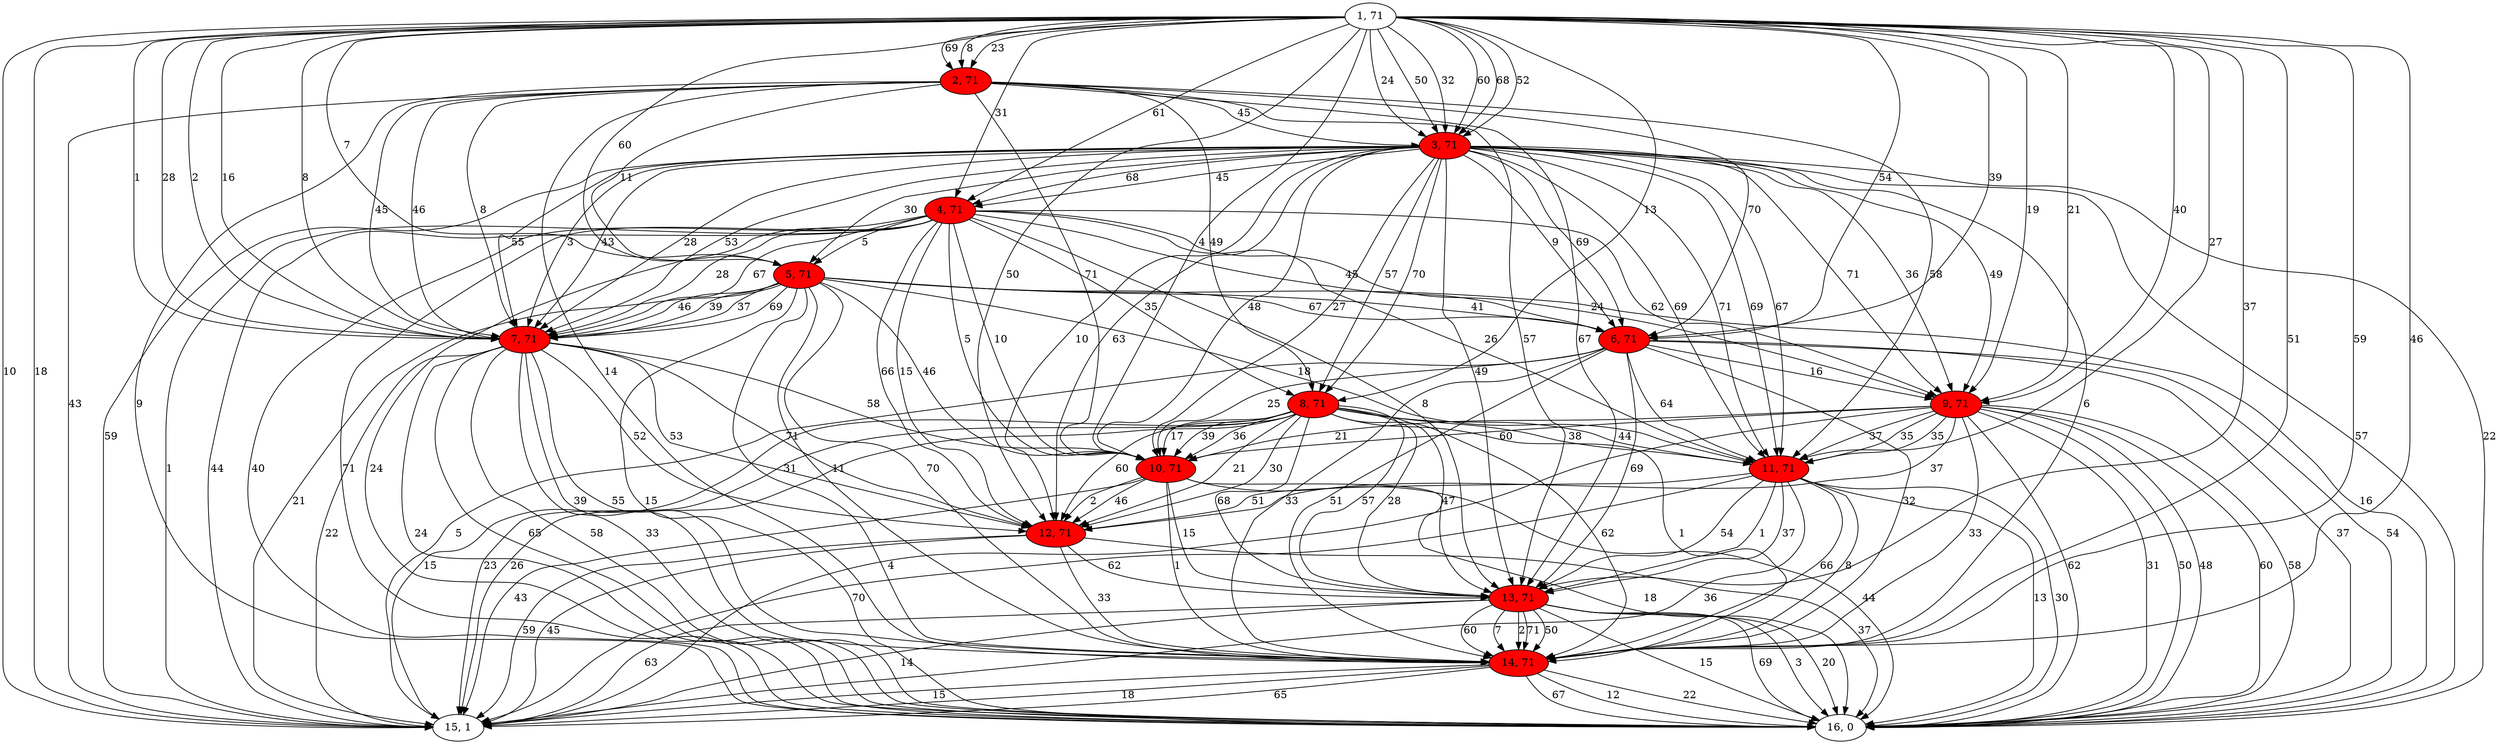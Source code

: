 digraph G{
1[label="1, 71"]
2[label="2, 71"]
3[label="3, 71"]
4[label="4, 71"]
5[label="5, 71"]
6[label="6, 71"]
7[label="7, 71"]
8[label="8, 71"]
9[label="9, 71"]
10[label="10, 71"]
11[label="11, 71"]
12[label="12, 71"]
13[label="13, 71"]
14[label="14, 71"]
15[label="15, 1"]
16[label="16, 0"]
1->9[label="19"]
1->3[label="60"]
1->3[label="68"]
1->13[label="37"]
1->7[label="1"]
1->14[label="51"]
1->9[label="21"]
1->3[label="52"]
1->6[label="54"]
1->2[label="8"]
1->2[label="23"]
1->15[label="18"]
1->12[label="50"]
1->8[label="13"]
1->11[label="27"]
1->5[label="7"]
1->15[label="10"]
1->10[label="4"]
1->3[label="24"]
1->14[label="59"]
1->6[label="39"]
1->7[label="28"]
1->3[label="50"]
1->14[label="46"]
1->4[label="31"]
1->4[label="61"]
1->7[label="2"]
1->7[label="16"]
1->9[label="40"]
1->7[label="8"]
1->5[label="60"]
1->3[label="32"]
1->2[label="69"]
2[style = filled,fillcolor=red]
2->14[label="14"]
2->11[label="58"]
2->6[label="70"]
2->15[label="43"]
2->10[label="71"]
2->13[label="57"]
2->7[label="45"]
2->16[label="9"]
2->5[label="11"]
2->7[label="46"]
2->13[label="67"]
2->3[label="45"]
2->7[label="8"]
2->8[label="49"]
3[style = filled,fillcolor=red]
3->15[label="59"]
3->7[label="53"]
3->14[label="6"]
3->4[label="68"]
3->6[label="69"]
3->7[label="43"]
3->7[label="28"]
3->11[label="71"]
3->7[label="55"]
3->12[label="63"]
3->12[label="10"]
3->16[label="57"]
3->13[label="49"]
3->5[label="30"]
3->11[label="69"]
3->9[label="71"]
3->7[label="3"]
3->10[label="48"]
3->9[label="36"]
3->8[label="57"]
3->11[label="67"]
3->16[label="22"]
3->10[label="27"]
3->9[label="49"]
3->8[label="70"]
3->11[label="69"]
3->6[label="9"]
3->4[label="45"]
4[style = filled,fillcolor=red]
4->16[label="40"]
4->15[label="44"]
4->8[label="35"]
4->7[label="28"]
4->10[label="5"]
4->11[label="26"]
4->16[label="71"]
4->10[label="10"]
4->12[label="15"]
4->13[label="8"]
4->7[label="67"]
4->15[label="1"]
4->9[label="24"]
4->9[label="62"]
4->16[label="24"]
4->5[label="5"]
4->6[label="45"]
4->12[label="66"]
5[style = filled,fillcolor=red]
5->14[label="70"]
5->6[label="41"]
5->15[label="21"]
5->6[label="67"]
5->16[label="15"]
5->16[label="16"]
5->7[label="69"]
5->7[label="46"]
5->7[label="39"]
5->14[label="31"]
5->14[label="11"]
5->10[label="46"]
5->11[label="18"]
5->7[label="37"]
6[style = filled,fillcolor=red]
6->14[label="33"]
6->10[label="25"]
6->9[label="16"]
6->16[label="37"]
6->14[label="51"]
6->16[label="54"]
6->13[label="69"]
6->15[label="5"]
6->11[label="64"]
6->14[label="32"]
7[style = filled,fillcolor=red]
7->12[label="53"]
7->16[label="24"]
7->12[label="71"]
7->16[label="65"]
7->14[label="55"]
7->16[label="58"]
7->15[label="22"]
7->14[label="39"]
7->16[label="33"]
7->12[label="52"]
7->10[label="58"]
8[style = filled,fillcolor=red]
8->11[label="38"]
8->15[label="26"]
8->13[label="68"]
8->11[label="44"]
8->14[label="62"]
8->13[label="57"]
8->13[label="28"]
8->12[label="60"]
8->10[label="17"]
8->15[label="15"]
8->15[label="23"]
8->10[label="39"]
8->12[label="21"]
8->12[label="30"]
8->10[label="36"]
8->14[label="1"]
8->13[label="47"]
9[style = filled,fillcolor=red]
9->16[label="62"]
9->16[label="31"]
9->14[label="33"]
9->10[label="60"]
9->15[label="4"]
9->11[label="37"]
9->12[label="37"]
9->11[label="35"]
9->11[label="35"]
9->16[label="50"]
9->10[label="21"]
9->16[label="48"]
9->16[label="60"]
9->16[label="58"]
10[style = filled,fillcolor=red]
10->14[label="1"]
10->16[label="18"]
10->13[label="15"]
10->12[label="2"]
10->16[label="44"]
10->12[label="46"]
10->15[label="43"]
11[style = filled,fillcolor=red]
11->16[label="13"]
11->16[label="30"]
11->13[label="54"]
11->15[label="70"]
11->14[label="66"]
11->13[label="1"]
11->14[label="8"]
11->12[label="51"]
11->13[label="37"]
11->15[label="36"]
12[style = filled,fillcolor=red]
12->15[label="45"]
12->14[label="33"]
12->15[label="59"]
12->16[label="37"]
12->13[label="62"]
13[style = filled,fillcolor=red]
13->15[label="63"]
13->16[label="69"]
13->14[label="71"]
13->14[label="50"]
13->14[label="60"]
13->16[label="3"]
13->15[label="14"]
13->14[label="7"]
13->16[label="20"]
13->14[label="2"]
13->16[label="15"]
14[style = filled,fillcolor=red]
14->15[label="18"]
14->16[label="67"]
14->15[label="65"]
14->16[label="12"]
14->16[label="22"]
14->15[label="15"]
}
